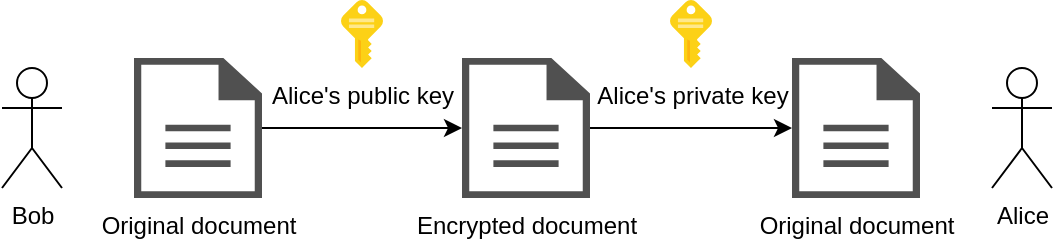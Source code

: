 <mxfile version="12.1.7" type="device" pages="1"><diagram id="-wF4niDh5YyBzrHbIajk" name="Page-1"><mxGraphModel dx="900" dy="574" grid="1" gridSize="10" guides="1" tooltips="1" connect="1" arrows="1" fold="1" page="1" pageScale="1" pageWidth="550" pageHeight="150" math="0" shadow="0"><root><mxCell id="0"/><mxCell id="1" parent="0"/><mxCell id="URZWEQBJlJE0-MB8nNtX-1" value="Bob" style="shape=umlActor;verticalLabelPosition=bottom;labelBackgroundColor=#ffffff;verticalAlign=top;html=1;outlineConnect=0;" vertex="1" parent="1"><mxGeometry x="10" y="39" width="30" height="60" as="geometry"/></mxCell><mxCell id="URZWEQBJlJE0-MB8nNtX-4" value="Alice's public key" style="aspect=fixed;html=1;points=[];align=center;image;fontSize=12;image=img/lib/mscae/Key.svg;" vertex="1" parent="1"><mxGeometry x="179.5" y="5" width="21" height="34" as="geometry"/></mxCell><mxCell id="URZWEQBJlJE0-MB8nNtX-11" value="" style="edgeStyle=orthogonalEdgeStyle;rounded=0;orthogonalLoop=1;jettySize=auto;html=1;" edge="1" parent="1" source="URZWEQBJlJE0-MB8nNtX-5" target="URZWEQBJlJE0-MB8nNtX-6"><mxGeometry relative="1" as="geometry"/></mxCell><mxCell id="URZWEQBJlJE0-MB8nNtX-5" value="Original document" style="pointerEvents=1;shadow=0;dashed=0;html=1;strokeColor=none;fillColor=#505050;labelPosition=center;verticalLabelPosition=bottom;verticalAlign=top;outlineConnect=0;align=center;shape=mxgraph.office.concepts.document;" vertex="1" parent="1"><mxGeometry x="76" y="34" width="64" height="70" as="geometry"/></mxCell><mxCell id="URZWEQBJlJE0-MB8nNtX-7" value="" style="group" vertex="1" connectable="0" parent="1"><mxGeometry x="240" y="34" width="68" height="70" as="geometry"/></mxCell><mxCell id="URZWEQBJlJE0-MB8nNtX-3" value="" style="shape=image;html=1;verticalAlign=top;verticalLabelPosition=bottom;labelBackgroundColor=#ffffff;imageAspect=0;aspect=fixed;image=https://cdn4.iconfinder.com/data/icons/small-n-flat/24/lock-128.png" vertex="1" parent="URZWEQBJlJE0-MB8nNtX-7"><mxGeometry x="40" y="42" width="28" height="28" as="geometry"/></mxCell><mxCell id="URZWEQBJlJE0-MB8nNtX-6" value="Encrypted document" style="pointerEvents=1;shadow=0;dashed=0;html=1;strokeColor=none;fillColor=#505050;labelPosition=center;verticalLabelPosition=bottom;verticalAlign=top;outlineConnect=0;align=center;shape=mxgraph.office.concepts.document;" vertex="1" parent="URZWEQBJlJE0-MB8nNtX-7"><mxGeometry width="64" height="70" as="geometry"/></mxCell><mxCell id="URZWEQBJlJE0-MB8nNtX-15" value="Alice's private key" style="aspect=fixed;html=1;points=[];align=center;image;fontSize=12;image=img/lib/mscae/Key.svg;" vertex="1" parent="1"><mxGeometry x="344" y="5" width="21" height="34" as="geometry"/></mxCell><mxCell id="URZWEQBJlJE0-MB8nNtX-13" value="Original document" style="pointerEvents=1;shadow=0;dashed=0;html=1;strokeColor=none;fillColor=#505050;labelPosition=center;verticalLabelPosition=bottom;verticalAlign=top;outlineConnect=0;align=center;shape=mxgraph.office.concepts.document;" vertex="1" parent="1"><mxGeometry x="405" y="34" width="64" height="70" as="geometry"/></mxCell><mxCell id="URZWEQBJlJE0-MB8nNtX-14" value="" style="edgeStyle=orthogonalEdgeStyle;rounded=0;orthogonalLoop=1;jettySize=auto;html=1;" edge="1" parent="1" source="URZWEQBJlJE0-MB8nNtX-6" target="URZWEQBJlJE0-MB8nNtX-13"><mxGeometry relative="1" as="geometry"/></mxCell><mxCell id="URZWEQBJlJE0-MB8nNtX-16" value="Alice" style="shape=umlActor;verticalLabelPosition=bottom;labelBackgroundColor=#ffffff;verticalAlign=top;html=1;outlineConnect=0;" vertex="1" parent="1"><mxGeometry x="505" y="39" width="30" height="60" as="geometry"/></mxCell></root></mxGraphModel></diagram></mxfile>